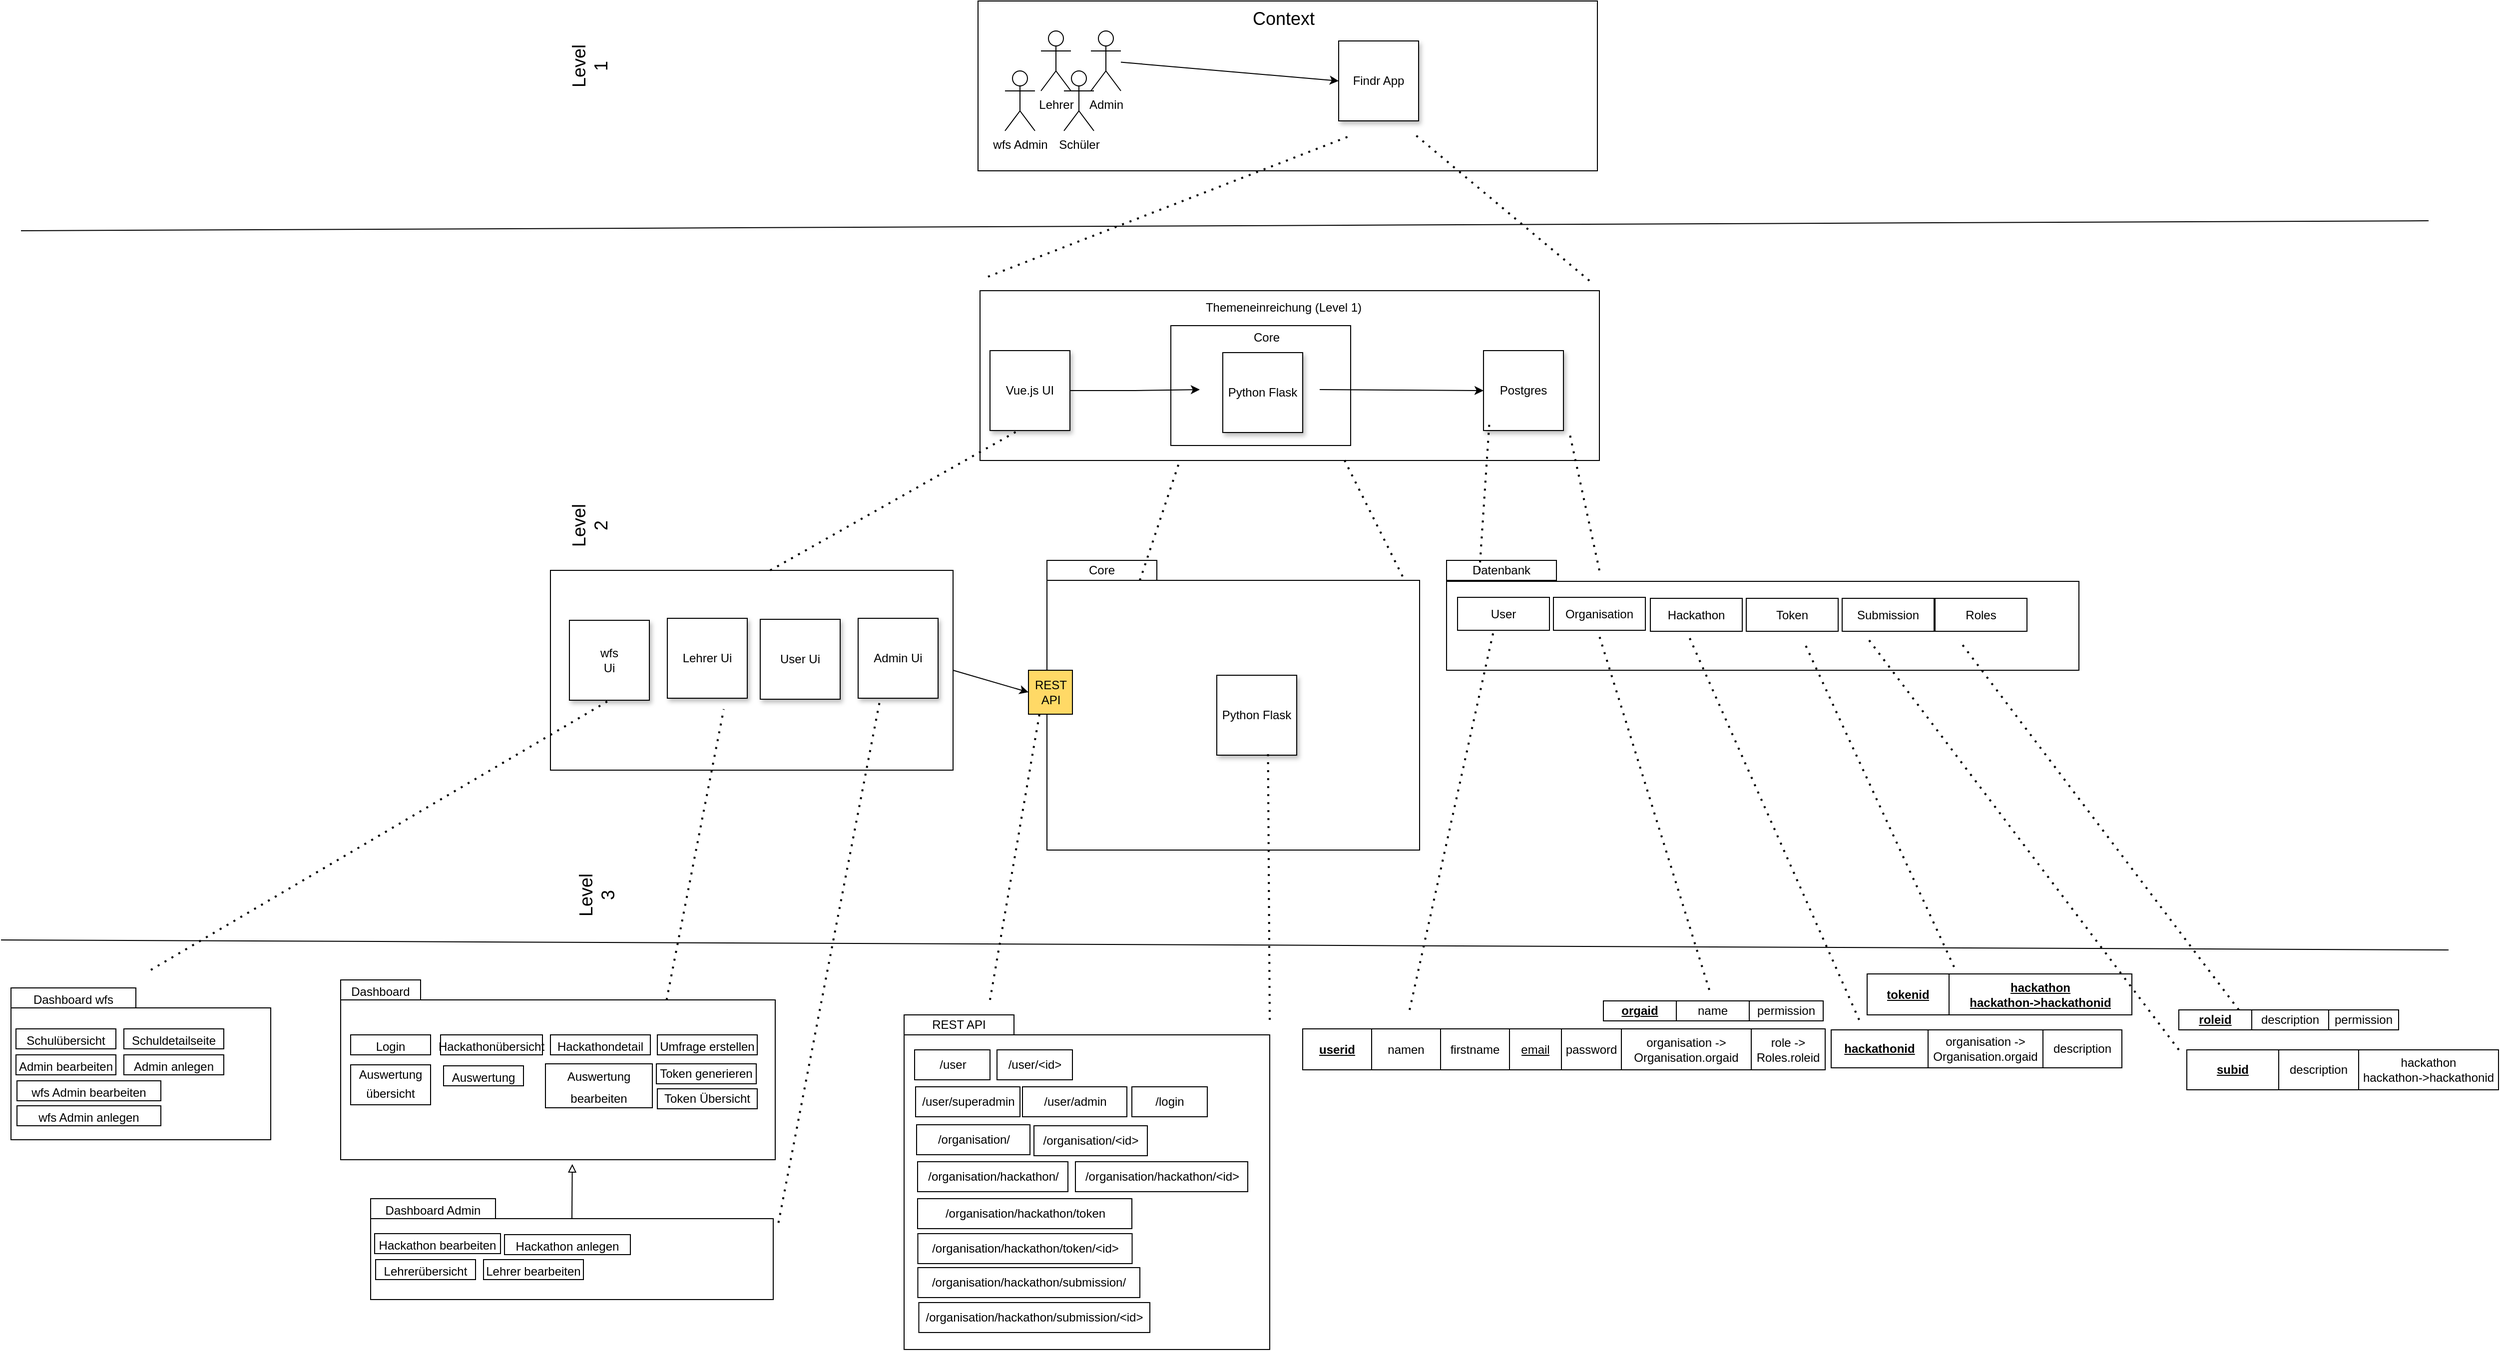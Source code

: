 <mxfile version="17.5.0" type="device"><diagram id="C5RBs43oDa-KdzZeNtuy" name="Page-1"><mxGraphModel dx="3008" dy="1848" grid="1" gridSize="10" guides="1" tooltips="1" connect="1" arrows="1" fold="1" page="1" pageScale="1" pageWidth="827" pageHeight="1169" math="0" shadow="0"><root><mxCell id="WIyWlLk6GJQsqaUBKTNV-0"/><mxCell id="WIyWlLk6GJQsqaUBKTNV-1" parent="WIyWlLk6GJQsqaUBKTNV-0"/><mxCell id="7q5hJ_Jzs9YY0VoMI3r5-40" value="" style="rounded=0;whiteSpace=wrap;html=1;fillColor=none;" parent="WIyWlLk6GJQsqaUBKTNV-1" vertex="1"><mxGeometry x="128" y="-190" width="620" height="170" as="geometry"/></mxCell><mxCell id="7q5hJ_Jzs9YY0VoMI3r5-67" value="" style="rounded=0;whiteSpace=wrap;html=1;shadow=0;glass=0;fillColor=none;" parent="WIyWlLk6GJQsqaUBKTNV-1" vertex="1"><mxGeometry x="-510" y="810" width="435" height="160" as="geometry"/></mxCell><mxCell id="7q5hJ_Jzs9YY0VoMI3r5-21" value="" style="rounded=0;whiteSpace=wrap;html=1;shadow=0;glass=0;fillColor=none;" parent="WIyWlLk6GJQsqaUBKTNV-1" vertex="1"><mxGeometry x="321" y="135" width="180" height="120" as="geometry"/></mxCell><mxCell id="7q5hJ_Jzs9YY0VoMI3r5-12" value="" style="rounded=0;whiteSpace=wrap;html=1;fillColor=none;" parent="WIyWlLk6GJQsqaUBKTNV-1" vertex="1"><mxGeometry x="130" y="100" width="620" height="170" as="geometry"/></mxCell><mxCell id="7q5hJ_Jzs9YY0VoMI3r5-8" style="edgeStyle=orthogonalEdgeStyle;rounded=0;orthogonalLoop=1;jettySize=auto;html=1;exitX=1;exitY=0.5;exitDx=0;exitDy=0;" parent="WIyWlLk6GJQsqaUBKTNV-1" source="7q5hJ_Jzs9YY0VoMI3r5-0" edge="1"><mxGeometry relative="1" as="geometry"><mxPoint x="350" y="199" as="targetPoint"/></mxGeometry></mxCell><mxCell id="7q5hJ_Jzs9YY0VoMI3r5-0" value="Vue.js UI" style="whiteSpace=wrap;html=1;aspect=fixed;shadow=1;" parent="WIyWlLk6GJQsqaUBKTNV-1" vertex="1"><mxGeometry x="140" y="160" width="80" height="80" as="geometry"/></mxCell><mxCell id="7q5hJ_Jzs9YY0VoMI3r5-10" style="edgeStyle=orthogonalEdgeStyle;rounded=0;orthogonalLoop=1;jettySize=auto;html=1;exitX=1;exitY=0.5;exitDx=0;exitDy=0;entryX=0;entryY=0.5;entryDx=0;entryDy=0;" parent="WIyWlLk6GJQsqaUBKTNV-1" target="7q5hJ_Jzs9YY0VoMI3r5-7" edge="1"><mxGeometry relative="1" as="geometry"><mxPoint x="470" y="199" as="sourcePoint"/></mxGeometry></mxCell><mxCell id="7q5hJ_Jzs9YY0VoMI3r5-3" value="" style="rounded=0;orthogonalLoop=1;jettySize=auto;html=1;entryX=0;entryY=0.5;entryDx=0;entryDy=0;" parent="WIyWlLk6GJQsqaUBKTNV-1" source="7q5hJ_Jzs9YY0VoMI3r5-2" target="7q5hJ_Jzs9YY0VoMI3r5-37" edge="1"><mxGeometry relative="1" as="geometry"><mxPoint x="388" y="10" as="targetPoint"/></mxGeometry></mxCell><mxCell id="7q5hJ_Jzs9YY0VoMI3r5-2" value="Admin" style="shape=umlActor;verticalLabelPosition=bottom;verticalAlign=top;html=1;outlineConnect=0;" parent="WIyWlLk6GJQsqaUBKTNV-1" vertex="1"><mxGeometry x="241" y="-160" width="30" height="60" as="geometry"/></mxCell><mxCell id="7q5hJ_Jzs9YY0VoMI3r5-5" value="Lehrer" style="shape=umlActor;verticalLabelPosition=bottom;verticalAlign=top;html=1;outlineConnect=0;" parent="WIyWlLk6GJQsqaUBKTNV-1" vertex="1"><mxGeometry x="191" y="-160" width="30" height="60" as="geometry"/></mxCell><mxCell id="7q5hJ_Jzs9YY0VoMI3r5-6" value="Schüler" style="shape=umlActor;verticalLabelPosition=bottom;verticalAlign=top;html=1;outlineConnect=0;" parent="WIyWlLk6GJQsqaUBKTNV-1" vertex="1"><mxGeometry x="214" y="-120" width="30" height="60" as="geometry"/></mxCell><mxCell id="7q5hJ_Jzs9YY0VoMI3r5-7" value="Postgres" style="whiteSpace=wrap;html=1;aspect=fixed;glass=0;shadow=1;" parent="WIyWlLk6GJQsqaUBKTNV-1" vertex="1"><mxGeometry x="634" y="160" width="80" height="80" as="geometry"/></mxCell><mxCell id="7q5hJ_Jzs9YY0VoMI3r5-13" value="Themeneinreichung (Level 1)" style="text;html=1;strokeColor=none;fillColor=none;align=center;verticalAlign=middle;whiteSpace=wrap;rounded=0;" parent="WIyWlLk6GJQsqaUBKTNV-1" vertex="1"><mxGeometry x="338" y="102" width="192" height="30" as="geometry"/></mxCell><mxCell id="7q5hJ_Jzs9YY0VoMI3r5-15" value="" style="endArrow=none;dashed=1;html=1;dashPattern=1 3;strokeWidth=2;rounded=0;" parent="WIyWlLk6GJQsqaUBKTNV-1" edge="1"><mxGeometry width="50" height="50" relative="1" as="geometry"><mxPoint x="290" y="390" as="sourcePoint"/><mxPoint x="330" y="270" as="targetPoint"/></mxGeometry></mxCell><mxCell id="7q5hJ_Jzs9YY0VoMI3r5-17" value="" style="rounded=0;whiteSpace=wrap;html=1;shadow=0;glass=0;fillColor=none;" parent="WIyWlLk6GJQsqaUBKTNV-1" vertex="1"><mxGeometry x="197" y="390" width="373" height="270" as="geometry"/></mxCell><mxCell id="7q5hJ_Jzs9YY0VoMI3r5-18" value="Core" style="rounded=0;whiteSpace=wrap;html=1;shadow=0;glass=0;fillColor=none;" parent="WIyWlLk6GJQsqaUBKTNV-1" vertex="1"><mxGeometry x="197" y="370" width="110" height="20" as="geometry"/></mxCell><mxCell id="7q5hJ_Jzs9YY0VoMI3r5-36" value="" style="edgeStyle=none;rounded=0;orthogonalLoop=1;jettySize=auto;html=1;" parent="WIyWlLk6GJQsqaUBKTNV-1" source="7q5hJ_Jzs9YY0VoMI3r5-22" target="7q5hJ_Jzs9YY0VoMI3r5-13" edge="1"><mxGeometry relative="1" as="geometry"/></mxCell><mxCell id="7q5hJ_Jzs9YY0VoMI3r5-22" value="Core" style="text;html=1;strokeColor=none;fillColor=none;align=center;verticalAlign=middle;whiteSpace=wrap;rounded=0;shadow=0;glass=0;" parent="WIyWlLk6GJQsqaUBKTNV-1" vertex="1"><mxGeometry x="387" y="132" width="60" height="30" as="geometry"/></mxCell><mxCell id="7q5hJ_Jzs9YY0VoMI3r5-27" value="" style="endArrow=none;dashed=1;html=1;dashPattern=1 3;strokeWidth=2;rounded=0;entryX=0.25;entryY=1;entryDx=0;entryDy=0;" parent="WIyWlLk6GJQsqaUBKTNV-1" target="7q5hJ_Jzs9YY0VoMI3r5-95" edge="1"><mxGeometry width="50" height="50" relative="1" as="geometry"><mxPoint x="140" y="810" as="sourcePoint"/><mxPoint x="170" y="530" as="targetPoint"/></mxGeometry></mxCell><mxCell id="7q5hJ_Jzs9YY0VoMI3r5-28" value="" style="rounded=0;whiteSpace=wrap;html=1;shadow=0;glass=0;fillColor=none;" parent="WIyWlLk6GJQsqaUBKTNV-1" vertex="1"><mxGeometry x="54" y="845" width="366" height="315" as="geometry"/></mxCell><mxCell id="7q5hJ_Jzs9YY0VoMI3r5-29" value="REST API" style="rounded=0;whiteSpace=wrap;html=1;shadow=0;glass=0;fillColor=none;" parent="WIyWlLk6GJQsqaUBKTNV-1" vertex="1"><mxGeometry x="54" y="825" width="110" height="20" as="geometry"/></mxCell><mxCell id="7q5hJ_Jzs9YY0VoMI3r5-30" value="/user" style="rounded=0;whiteSpace=wrap;html=1;shadow=0;glass=0;fillColor=none;" parent="WIyWlLk6GJQsqaUBKTNV-1" vertex="1"><mxGeometry x="64.5" y="860" width="75.5" height="30" as="geometry"/></mxCell><mxCell id="7q5hJ_Jzs9YY0VoMI3r5-33" value="" style="endArrow=none;dashed=1;html=1;dashPattern=1 3;strokeWidth=2;rounded=0;" parent="WIyWlLk6GJQsqaUBKTNV-1" edge="1"><mxGeometry width="50" height="50" relative="1" as="geometry"><mxPoint x="-80" y="380" as="sourcePoint"/><mxPoint x="170" y="239" as="targetPoint"/></mxGeometry></mxCell><mxCell id="7q5hJ_Jzs9YY0VoMI3r5-97" style="edgeStyle=none;rounded=0;orthogonalLoop=1;jettySize=auto;html=1;exitX=1;exitY=0.5;exitDx=0;exitDy=0;entryX=0;entryY=0.5;entryDx=0;entryDy=0;fontSize=12;" parent="WIyWlLk6GJQsqaUBKTNV-1" source="7q5hJ_Jzs9YY0VoMI3r5-34" target="7q5hJ_Jzs9YY0VoMI3r5-95" edge="1"><mxGeometry relative="1" as="geometry"/></mxCell><mxCell id="7q5hJ_Jzs9YY0VoMI3r5-34" value="" style="rounded=0;whiteSpace=wrap;html=1;shadow=0;glass=0;fillColor=none;" parent="WIyWlLk6GJQsqaUBKTNV-1" vertex="1"><mxGeometry x="-300" y="380" width="403" height="200" as="geometry"/></mxCell><mxCell id="7q5hJ_Jzs9YY0VoMI3r5-37" value="Findr App" style="whiteSpace=wrap;html=1;aspect=fixed;shadow=1;" parent="WIyWlLk6GJQsqaUBKTNV-1" vertex="1"><mxGeometry x="489" y="-150" width="80" height="80" as="geometry"/></mxCell><mxCell id="7q5hJ_Jzs9YY0VoMI3r5-38" value="" style="endArrow=none;html=1;rounded=0;" parent="WIyWlLk6GJQsqaUBKTNV-1" edge="1"><mxGeometry width="50" height="50" relative="1" as="geometry"><mxPoint x="-830" y="40" as="sourcePoint"/><mxPoint x="1580" y="30" as="targetPoint"/></mxGeometry></mxCell><mxCell id="7q5hJ_Jzs9YY0VoMI3r5-39" value="&lt;font style=&quot;font-size: 18px&quot;&gt;Level 1&lt;/font&gt;" style="text;html=1;strokeColor=none;fillColor=none;align=center;verticalAlign=middle;whiteSpace=wrap;rounded=0;shadow=0;glass=0;rotation=-90;" parent="WIyWlLk6GJQsqaUBKTNV-1" vertex="1"><mxGeometry x="-290" y="-140" width="60" height="30" as="geometry"/></mxCell><mxCell id="7q5hJ_Jzs9YY0VoMI3r5-41" value="Context" style="text;html=1;strokeColor=none;fillColor=none;align=center;verticalAlign=middle;whiteSpace=wrap;rounded=0;shadow=0;glass=0;fontSize=18;" parent="WIyWlLk6GJQsqaUBKTNV-1" vertex="1"><mxGeometry x="404" y="-187" width="60" height="30" as="geometry"/></mxCell><mxCell id="7q5hJ_Jzs9YY0VoMI3r5-42" value="" style="endArrow=none;dashed=1;html=1;dashPattern=1 3;strokeWidth=2;rounded=0;fontSize=18;" parent="WIyWlLk6GJQsqaUBKTNV-1" edge="1"><mxGeometry width="50" height="50" relative="1" as="geometry"><mxPoint x="138" y="86" as="sourcePoint"/><mxPoint x="498" y="-54" as="targetPoint"/></mxGeometry></mxCell><mxCell id="7q5hJ_Jzs9YY0VoMI3r5-43" value="" style="endArrow=none;dashed=1;html=1;dashPattern=1 3;strokeWidth=2;rounded=0;fontSize=18;" parent="WIyWlLk6GJQsqaUBKTNV-1" edge="1"><mxGeometry width="50" height="50" relative="1" as="geometry"><mxPoint x="740" y="90" as="sourcePoint"/><mxPoint x="565.757" y="-56" as="targetPoint"/></mxGeometry></mxCell><mxCell id="7q5hJ_Jzs9YY0VoMI3r5-44" value="" style="endArrow=none;dashed=1;html=1;dashPattern=1 3;strokeWidth=2;rounded=0;" parent="WIyWlLk6GJQsqaUBKTNV-1" edge="1"><mxGeometry width="50" height="50" relative="1" as="geometry"><mxPoint x="553" y="386" as="sourcePoint"/><mxPoint x="493" y="266" as="targetPoint"/></mxGeometry></mxCell><mxCell id="7q5hJ_Jzs9YY0VoMI3r5-45" value="" style="endArrow=none;html=1;rounded=0;" parent="WIyWlLk6GJQsqaUBKTNV-1" edge="1"><mxGeometry width="50" height="50" relative="1" as="geometry"><mxPoint x="-850" y="750" as="sourcePoint"/><mxPoint x="1600" y="760" as="targetPoint"/></mxGeometry></mxCell><mxCell id="7q5hJ_Jzs9YY0VoMI3r5-46" value="&lt;font style=&quot;font-size: 18px&quot;&gt;Level 2&lt;br&gt;&lt;/font&gt;" style="text;html=1;strokeColor=none;fillColor=none;align=center;verticalAlign=middle;whiteSpace=wrap;rounded=0;shadow=0;glass=0;rotation=-90;" parent="WIyWlLk6GJQsqaUBKTNV-1" vertex="1"><mxGeometry x="-290" y="320" width="60" height="30" as="geometry"/></mxCell><mxCell id="7q5hJ_Jzs9YY0VoMI3r5-57" value="Admin Ui" style="whiteSpace=wrap;html=1;aspect=fixed;shadow=1;" parent="WIyWlLk6GJQsqaUBKTNV-1" vertex="1"><mxGeometry x="8" y="428" width="80" height="80" as="geometry"/></mxCell><mxCell id="7q5hJ_Jzs9YY0VoMI3r5-58" value="User Ui" style="whiteSpace=wrap;html=1;aspect=fixed;shadow=1;" parent="WIyWlLk6GJQsqaUBKTNV-1" vertex="1"><mxGeometry x="-90" y="429" width="80" height="80" as="geometry"/></mxCell><mxCell id="7q5hJ_Jzs9YY0VoMI3r5-59" value="&lt;font style=&quot;font-size: 12px&quot;&gt;Login&lt;/font&gt;" style="rounded=0;whiteSpace=wrap;html=1;shadow=0;glass=0;fontSize=18;fillColor=none;" parent="WIyWlLk6GJQsqaUBKTNV-1" vertex="1"><mxGeometry x="-500" y="845" width="80" height="20" as="geometry"/></mxCell><mxCell id="7q5hJ_Jzs9YY0VoMI3r5-60" value="&lt;font style=&quot;font-size: 12px&quot;&gt;Dashboard&lt;/font&gt;" style="rounded=0;whiteSpace=wrap;html=1;shadow=0;glass=0;fontSize=18;fillColor=none;" parent="WIyWlLk6GJQsqaUBKTNV-1" vertex="1"><mxGeometry x="-510" y="790" width="80" height="20" as="geometry"/></mxCell><mxCell id="7q5hJ_Jzs9YY0VoMI3r5-61" value="&lt;font style=&quot;font-size: 12px&quot;&gt;Hackathonübersicht&lt;/font&gt;" style="rounded=0;whiteSpace=wrap;html=1;shadow=0;glass=0;fontSize=18;fillColor=none;" parent="WIyWlLk6GJQsqaUBKTNV-1" vertex="1"><mxGeometry x="-410" y="845" width="102" height="20" as="geometry"/></mxCell><mxCell id="7q5hJ_Jzs9YY0VoMI3r5-63" value="&lt;div style=&quot;font-size: 12px&quot;&gt;&lt;font style=&quot;font-size: 12px&quot;&gt;Auswertung&lt;/font&gt;&lt;/div&gt;&lt;font style=&quot;font-size: 12px&quot;&gt;übersicht&lt;br&gt;&lt;/font&gt;" style="rounded=0;whiteSpace=wrap;html=1;shadow=0;glass=0;fontSize=18;fillColor=none;" parent="WIyWlLk6GJQsqaUBKTNV-1" vertex="1"><mxGeometry x="-500" y="875" width="80" height="40" as="geometry"/></mxCell><mxCell id="7q5hJ_Jzs9YY0VoMI3r5-64" value="&lt;font style=&quot;font-size: 12px&quot;&gt;Auswertung&lt;/font&gt;" style="rounded=0;whiteSpace=wrap;html=1;shadow=0;glass=0;fontSize=18;fillColor=none;" parent="WIyWlLk6GJQsqaUBKTNV-1" vertex="1"><mxGeometry x="-407" y="876" width="80" height="20" as="geometry"/></mxCell><mxCell id="7q5hJ_Jzs9YY0VoMI3r5-65" value="Lehrer Ui" style="whiteSpace=wrap;html=1;aspect=fixed;shadow=1;" parent="WIyWlLk6GJQsqaUBKTNV-1" vertex="1"><mxGeometry x="-183" y="428" width="80" height="80" as="geometry"/></mxCell><mxCell id="7q5hJ_Jzs9YY0VoMI3r5-66" value="&lt;div&gt;wfs&lt;/div&gt;&lt;div&gt;Ui&lt;/div&gt;" style="whiteSpace=wrap;html=1;aspect=fixed;shadow=1;" parent="WIyWlLk6GJQsqaUBKTNV-1" vertex="1"><mxGeometry x="-281" y="430" width="80" height="80" as="geometry"/></mxCell><mxCell id="7q5hJ_Jzs9YY0VoMI3r5-68" value="" style="endArrow=none;dashed=1;html=1;dashPattern=1 3;strokeWidth=2;rounded=0;exitX=1.013;exitY=0.051;exitDx=0;exitDy=0;exitPerimeter=0;" parent="WIyWlLk6GJQsqaUBKTNV-1" source="7q5hJ_Jzs9YY0VoMI3r5-72" edge="1"><mxGeometry width="50" height="50" relative="1" as="geometry"><mxPoint x="-290" y="780" as="sourcePoint"/><mxPoint x="30" y="509" as="targetPoint"/></mxGeometry></mxCell><mxCell id="7q5hJ_Jzs9YY0VoMI3r5-70" value="" style="endArrow=none;dashed=1;html=1;dashPattern=1 3;strokeWidth=2;rounded=0;exitX=0.75;exitY=0;exitDx=0;exitDy=0;" parent="WIyWlLk6GJQsqaUBKTNV-1" source="7q5hJ_Jzs9YY0VoMI3r5-67" edge="1"><mxGeometry width="50" height="50" relative="1" as="geometry"><mxPoint x="-270" y="780" as="sourcePoint"/><mxPoint x="-126.5" y="519" as="targetPoint"/></mxGeometry></mxCell><mxCell id="7q5hJ_Jzs9YY0VoMI3r5-73" style="edgeStyle=none;rounded=0;orthogonalLoop=1;jettySize=auto;html=1;exitX=0.5;exitY=0;exitDx=0;exitDy=0;entryX=0.533;entryY=1.027;entryDx=0;entryDy=0;fontSize=12;entryPerimeter=0;endArrow=block;endFill=0;" parent="WIyWlLk6GJQsqaUBKTNV-1" source="7q5hJ_Jzs9YY0VoMI3r5-72" target="7q5hJ_Jzs9YY0VoMI3r5-67" edge="1"><mxGeometry relative="1" as="geometry"/></mxCell><mxCell id="7q5hJ_Jzs9YY0VoMI3r5-72" value="" style="rounded=0;whiteSpace=wrap;html=1;shadow=0;glass=0;fillColor=none;" parent="WIyWlLk6GJQsqaUBKTNV-1" vertex="1"><mxGeometry x="-480" y="1029" width="403" height="81" as="geometry"/></mxCell><mxCell id="7q5hJ_Jzs9YY0VoMI3r5-75" value="&lt;font style=&quot;font-size: 12px&quot;&gt;Lehrerübersicht&lt;br&gt;&lt;/font&gt;" style="rounded=0;whiteSpace=wrap;html=1;shadow=0;glass=0;fontSize=18;fillColor=none;" parent="WIyWlLk6GJQsqaUBKTNV-1" vertex="1"><mxGeometry x="-475" y="1070" width="100" height="20" as="geometry"/></mxCell><mxCell id="7q5hJ_Jzs9YY0VoMI3r5-77" value="&lt;div&gt;&lt;font style=&quot;font-size: 12px&quot;&gt;Lehrer bearbeiten&lt;/font&gt;&lt;/div&gt;" style="rounded=0;whiteSpace=wrap;html=1;shadow=0;glass=0;fontSize=18;fillColor=none;" parent="WIyWlLk6GJQsqaUBKTNV-1" vertex="1"><mxGeometry x="-367" y="1070" width="100" height="20" as="geometry"/></mxCell><mxCell id="7q5hJ_Jzs9YY0VoMI3r5-79" value="&lt;div&gt;&lt;font style=&quot;font-size: 12px&quot;&gt;Auswertung&lt;/font&gt;&lt;/div&gt;&lt;div&gt;&lt;font style=&quot;font-size: 12px&quot;&gt;bearbeiten&lt;br&gt;&lt;/font&gt;&lt;/div&gt;" style="rounded=0;whiteSpace=wrap;html=1;shadow=0;glass=0;fontSize=18;fillColor=none;" parent="WIyWlLk6GJQsqaUBKTNV-1" vertex="1"><mxGeometry x="-305" y="874" width="107" height="44" as="geometry"/></mxCell><mxCell id="7q5hJ_Jzs9YY0VoMI3r5-80" value="&lt;font style=&quot;font-size: 12px&quot;&gt;Hackathondetail&lt;/font&gt;" style="rounded=0;whiteSpace=wrap;html=1;shadow=0;glass=0;fontSize=18;fillColor=none;" parent="WIyWlLk6GJQsqaUBKTNV-1" vertex="1"><mxGeometry x="-300" y="845" width="100" height="20" as="geometry"/></mxCell><mxCell id="7q5hJ_Jzs9YY0VoMI3r5-81" value="&lt;div&gt;&lt;font style=&quot;font-size: 12px&quot;&gt;Umfrage erstellen&lt;br&gt;&lt;/font&gt;&lt;/div&gt;" style="rounded=0;whiteSpace=wrap;html=1;shadow=0;glass=0;fontSize=18;fillColor=none;" parent="WIyWlLk6GJQsqaUBKTNV-1" vertex="1"><mxGeometry x="-193" y="845" width="100" height="20" as="geometry"/></mxCell><mxCell id="7q5hJ_Jzs9YY0VoMI3r5-82" value="&lt;font style=&quot;font-size: 12px&quot;&gt;Token generieren&lt;br style=&quot;font-size: 12px;&quot;&gt;&lt;/font&gt;" style="rounded=0;whiteSpace=wrap;html=1;shadow=0;glass=0;fontSize=12;fillColor=none;" parent="WIyWlLk6GJQsqaUBKTNV-1" vertex="1"><mxGeometry x="-194" y="874" width="100" height="20" as="geometry"/></mxCell><mxCell id="7q5hJ_Jzs9YY0VoMI3r5-83" value="&lt;font style=&quot;font-size: 12px&quot;&gt;Token Übersicht&lt;br style=&quot;font-size: 12px&quot;&gt;&lt;/font&gt;" style="rounded=0;whiteSpace=wrap;html=1;shadow=0;glass=0;fontSize=12;fillColor=none;" parent="WIyWlLk6GJQsqaUBKTNV-1" vertex="1"><mxGeometry x="-193" y="899" width="100" height="20" as="geometry"/></mxCell><mxCell id="7q5hJ_Jzs9YY0VoMI3r5-84" value="&lt;font style=&quot;font-size: 12px&quot;&gt;Dashboard Admin&lt;/font&gt;" style="rounded=0;whiteSpace=wrap;html=1;shadow=0;glass=0;fontSize=18;fillColor=none;" parent="WIyWlLk6GJQsqaUBKTNV-1" vertex="1"><mxGeometry x="-480" y="1009" width="125" height="20" as="geometry"/></mxCell><mxCell id="7q5hJ_Jzs9YY0VoMI3r5-85" value="" style="endArrow=none;dashed=1;html=1;dashPattern=1 3;strokeWidth=2;rounded=0;entryX=0.5;entryY=1;entryDx=0;entryDy=0;" parent="WIyWlLk6GJQsqaUBKTNV-1" target="7q5hJ_Jzs9YY0VoMI3r5-66" edge="1"><mxGeometry width="50" height="50" relative="1" as="geometry"><mxPoint x="-700" y="780" as="sourcePoint"/><mxPoint x="-250.75" y="529" as="targetPoint"/></mxGeometry></mxCell><mxCell id="7q5hJ_Jzs9YY0VoMI3r5-86" value="" style="rounded=0;whiteSpace=wrap;html=1;shadow=0;glass=0;fillColor=none;" parent="WIyWlLk6GJQsqaUBKTNV-1" vertex="1"><mxGeometry x="-840" y="818" width="260" height="132" as="geometry"/></mxCell><mxCell id="7q5hJ_Jzs9YY0VoMI3r5-87" value="&lt;font style=&quot;font-size: 12px&quot;&gt;Schulübersicht&lt;/font&gt;" style="rounded=0;whiteSpace=wrap;html=1;shadow=0;glass=0;fontSize=18;fillColor=none;" parent="WIyWlLk6GJQsqaUBKTNV-1" vertex="1"><mxGeometry x="-835" y="839" width="100" height="20" as="geometry"/></mxCell><mxCell id="7q5hJ_Jzs9YY0VoMI3r5-88" value="&lt;font style=&quot;font-size: 12px&quot;&gt;Schuldetailseite&lt;/font&gt;" style="rounded=0;whiteSpace=wrap;html=1;shadow=0;glass=0;fontSize=18;fillColor=none;" parent="WIyWlLk6GJQsqaUBKTNV-1" vertex="1"><mxGeometry x="-727" y="839" width="100" height="20" as="geometry"/></mxCell><mxCell id="7q5hJ_Jzs9YY0VoMI3r5-89" value="&lt;font style=&quot;font-size: 12px&quot;&gt;Dashboard wfs&lt;/font&gt;" style="rounded=0;whiteSpace=wrap;html=1;shadow=0;glass=0;fontSize=18;fillColor=none;" parent="WIyWlLk6GJQsqaUBKTNV-1" vertex="1"><mxGeometry x="-840" y="798" width="125" height="20" as="geometry"/></mxCell><mxCell id="7q5hJ_Jzs9YY0VoMI3r5-90" value="&lt;font style=&quot;font-size: 12px&quot;&gt;Admin anlegen&lt;br&gt;&lt;/font&gt;" style="rounded=0;whiteSpace=wrap;html=1;shadow=0;glass=0;fontSize=18;fillColor=none;" parent="WIyWlLk6GJQsqaUBKTNV-1" vertex="1"><mxGeometry x="-727" y="865" width="100" height="20" as="geometry"/></mxCell><mxCell id="7q5hJ_Jzs9YY0VoMI3r5-91" value="&lt;font style=&quot;font-size: 12px&quot;&gt;Admin bearbeiten&lt;br&gt;&lt;/font&gt;" style="rounded=0;whiteSpace=wrap;html=1;shadow=0;glass=0;fontSize=18;fillColor=none;" parent="WIyWlLk6GJQsqaUBKTNV-1" vertex="1"><mxGeometry x="-835" y="865" width="100" height="20" as="geometry"/></mxCell><mxCell id="7q5hJ_Jzs9YY0VoMI3r5-92" value="&lt;font style=&quot;font-size: 12px&quot;&gt;wfs &lt;font style=&quot;font-size: 12px&quot;&gt;Admin bearbeiten&lt;br&gt;&lt;/font&gt;&lt;/font&gt;" style="rounded=0;whiteSpace=wrap;html=1;shadow=0;glass=0;fontSize=18;fillColor=none;" parent="WIyWlLk6GJQsqaUBKTNV-1" vertex="1"><mxGeometry x="-834" y="891" width="144" height="20" as="geometry"/></mxCell><mxCell id="7q5hJ_Jzs9YY0VoMI3r5-93" value="&lt;font style=&quot;font-size: 12px&quot;&gt;wfs &lt;font style=&quot;font-size: 12px&quot;&gt;Admin anlegen&lt;br&gt;&lt;/font&gt;&lt;/font&gt;" style="rounded=0;whiteSpace=wrap;html=1;shadow=0;glass=0;fontSize=18;fillColor=none;" parent="WIyWlLk6GJQsqaUBKTNV-1" vertex="1"><mxGeometry x="-834" y="916" width="144" height="20" as="geometry"/></mxCell><mxCell id="7q5hJ_Jzs9YY0VoMI3r5-94" value="Python Flask" style="whiteSpace=wrap;html=1;aspect=fixed;shadow=1;" parent="WIyWlLk6GJQsqaUBKTNV-1" vertex="1"><mxGeometry x="367" y="485" width="80" height="80" as="geometry"/></mxCell><mxCell id="7q5hJ_Jzs9YY0VoMI3r5-95" value="REST API" style="whiteSpace=wrap;html=1;aspect=fixed;fillColor=#FFD966;" parent="WIyWlLk6GJQsqaUBKTNV-1" vertex="1"><mxGeometry x="178.5" y="480" width="44" height="44" as="geometry"/></mxCell><mxCell id="7q5hJ_Jzs9YY0VoMI3r5-96" value="Python Flask" style="whiteSpace=wrap;html=1;aspect=fixed;shadow=1;" parent="WIyWlLk6GJQsqaUBKTNV-1" vertex="1"><mxGeometry x="373" y="162" width="80" height="80" as="geometry"/></mxCell><mxCell id="7q5hJ_Jzs9YY0VoMI3r5-98" value="" style="endArrow=none;dashed=1;html=1;dashPattern=1 3;strokeWidth=2;rounded=0;entryX=0.25;entryY=1;entryDx=0;entryDy=0;" parent="WIyWlLk6GJQsqaUBKTNV-1" edge="1"><mxGeometry width="50" height="50" relative="1" as="geometry"><mxPoint x="420" y="830" as="sourcePoint"/><mxPoint x="418.25" y="559" as="targetPoint"/></mxGeometry></mxCell><mxCell id="zg8234WkVC1WCYeEh8O5-0" value="/user/&amp;lt;id&amp;gt;" style="rounded=0;whiteSpace=wrap;html=1;shadow=0;glass=0;fillColor=none;" vertex="1" parent="WIyWlLk6GJQsqaUBKTNV-1"><mxGeometry x="147" y="860" width="75.5" height="30" as="geometry"/></mxCell><mxCell id="zg8234WkVC1WCYeEh8O5-3" value="/user/superadmin" style="rounded=0;whiteSpace=wrap;html=1;shadow=0;glass=0;fillColor=none;" vertex="1" parent="WIyWlLk6GJQsqaUBKTNV-1"><mxGeometry x="65.5" y="897" width="104.5" height="30" as="geometry"/></mxCell><mxCell id="zg8234WkVC1WCYeEh8O5-5" value="/login" style="rounded=0;whiteSpace=wrap;html=1;shadow=0;glass=0;fillColor=none;" vertex="1" parent="WIyWlLk6GJQsqaUBKTNV-1"><mxGeometry x="282" y="897" width="75.5" height="30" as="geometry"/></mxCell><mxCell id="zg8234WkVC1WCYeEh8O5-6" value="/user/admin" style="rounded=0;whiteSpace=wrap;html=1;shadow=0;glass=0;fillColor=none;" vertex="1" parent="WIyWlLk6GJQsqaUBKTNV-1"><mxGeometry x="172.5" y="897" width="104.5" height="30" as="geometry"/></mxCell><mxCell id="zg8234WkVC1WCYeEh8O5-7" value="/organisation/" style="rounded=0;whiteSpace=wrap;html=1;shadow=0;glass=0;fillColor=none;" vertex="1" parent="WIyWlLk6GJQsqaUBKTNV-1"><mxGeometry x="66.5" y="935" width="113.5" height="30" as="geometry"/></mxCell><mxCell id="zg8234WkVC1WCYeEh8O5-8" value="" style="endArrow=none;dashed=1;html=1;dashPattern=1 3;strokeWidth=2;rounded=0;" edge="1" parent="WIyWlLk6GJQsqaUBKTNV-1"><mxGeometry width="50" height="50" relative="1" as="geometry"><mxPoint x="630" y="380" as="sourcePoint"/><mxPoint x="640" y="230" as="targetPoint"/></mxGeometry></mxCell><mxCell id="zg8234WkVC1WCYeEh8O5-9" value="" style="endArrow=none;dashed=1;html=1;dashPattern=1 3;strokeWidth=2;rounded=0;" edge="1" parent="WIyWlLk6GJQsqaUBKTNV-1"><mxGeometry width="50" height="50" relative="1" as="geometry"><mxPoint x="750" y="380" as="sourcePoint"/><mxPoint x="720" y="242" as="targetPoint"/></mxGeometry></mxCell><mxCell id="zg8234WkVC1WCYeEh8O5-10" value="" style="rounded=0;whiteSpace=wrap;html=1;shadow=0;glass=0;fillColor=none;" vertex="1" parent="WIyWlLk6GJQsqaUBKTNV-1"><mxGeometry x="597" y="391" width="633" height="89" as="geometry"/></mxCell><mxCell id="zg8234WkVC1WCYeEh8O5-11" value="User" style="rounded=0;whiteSpace=wrap;html=1;" vertex="1" parent="WIyWlLk6GJQsqaUBKTNV-1"><mxGeometry x="608" y="407" width="92" height="33" as="geometry"/></mxCell><mxCell id="zg8234WkVC1WCYeEh8O5-12" value="Organisation" style="rounded=0;whiteSpace=wrap;html=1;" vertex="1" parent="WIyWlLk6GJQsqaUBKTNV-1"><mxGeometry x="704" y="407" width="92" height="33" as="geometry"/></mxCell><mxCell id="zg8234WkVC1WCYeEh8O5-13" value="Hackathon" style="rounded=0;whiteSpace=wrap;html=1;" vertex="1" parent="WIyWlLk6GJQsqaUBKTNV-1"><mxGeometry x="801" y="408" width="92" height="33" as="geometry"/></mxCell><mxCell id="zg8234WkVC1WCYeEh8O5-14" value="Token" style="rounded=0;whiteSpace=wrap;html=1;" vertex="1" parent="WIyWlLk6GJQsqaUBKTNV-1"><mxGeometry x="897" y="408" width="92" height="33" as="geometry"/></mxCell><mxCell id="zg8234WkVC1WCYeEh8O5-15" value="" style="endArrow=none;dashed=1;html=1;dashPattern=1 3;strokeWidth=2;rounded=0;" edge="1" parent="WIyWlLk6GJQsqaUBKTNV-1"><mxGeometry width="50" height="50" relative="1" as="geometry"><mxPoint x="560" y="820" as="sourcePoint"/><mxPoint x="644" y="441" as="targetPoint"/></mxGeometry></mxCell><mxCell id="zg8234WkVC1WCYeEh8O5-16" value="" style="shape=table;startSize=0;container=1;collapsible=0;childLayout=tableLayout;" vertex="1" parent="WIyWlLk6GJQsqaUBKTNV-1"><mxGeometry x="453" y="839" width="523.0" height="41" as="geometry"/></mxCell><mxCell id="zg8234WkVC1WCYeEh8O5-17" value="" style="shape=tableRow;horizontal=0;startSize=0;swimlaneHead=0;swimlaneBody=0;top=0;left=0;bottom=0;right=0;collapsible=0;dropTarget=0;fillColor=none;points=[[0,0.5],[1,0.5]];portConstraint=eastwest;" vertex="1" parent="zg8234WkVC1WCYeEh8O5-16"><mxGeometry width="523.0" height="41" as="geometry"/></mxCell><mxCell id="zg8234WkVC1WCYeEh8O5-18" value="&lt;div align=&quot;center&quot;&gt;&lt;u&gt;&lt;b&gt;userid&lt;/b&gt;&lt;/u&gt;&lt;/div&gt;" style="shape=partialRectangle;html=1;whiteSpace=wrap;connectable=0;overflow=hidden;fillColor=none;top=0;left=0;bottom=0;right=0;pointerEvents=1;align=center;" vertex="1" parent="zg8234WkVC1WCYeEh8O5-17"><mxGeometry width="69" height="41" as="geometry"><mxRectangle width="69" height="41" as="alternateBounds"/></mxGeometry></mxCell><mxCell id="zg8234WkVC1WCYeEh8O5-19" value="namen" style="shape=partialRectangle;html=1;whiteSpace=wrap;connectable=0;overflow=hidden;fillColor=none;top=0;left=0;bottom=0;right=0;pointerEvents=1;" vertex="1" parent="zg8234WkVC1WCYeEh8O5-17"><mxGeometry x="69" width="69" height="41" as="geometry"><mxRectangle width="69" height="41" as="alternateBounds"/></mxGeometry></mxCell><mxCell id="zg8234WkVC1WCYeEh8O5-20" value="firstname" style="shape=partialRectangle;html=1;whiteSpace=wrap;connectable=0;overflow=hidden;fillColor=none;top=0;left=0;bottom=0;right=0;pointerEvents=1;" vertex="1" parent="zg8234WkVC1WCYeEh8O5-17"><mxGeometry x="138" width="69" height="41" as="geometry"><mxRectangle width="69" height="41" as="alternateBounds"/></mxGeometry></mxCell><mxCell id="zg8234WkVC1WCYeEh8O5-21" value="&lt;u&gt;email&lt;/u&gt;" style="shape=partialRectangle;html=1;whiteSpace=wrap;connectable=0;overflow=hidden;fillColor=none;top=0;left=0;bottom=0;right=0;pointerEvents=1;" vertex="1" parent="zg8234WkVC1WCYeEh8O5-17"><mxGeometry x="207" width="52" height="41" as="geometry"><mxRectangle width="52" height="41" as="alternateBounds"/></mxGeometry></mxCell><mxCell id="zg8234WkVC1WCYeEh8O5-22" value="password" style="shape=partialRectangle;html=1;whiteSpace=wrap;connectable=0;overflow=hidden;fillColor=none;top=0;left=0;bottom=0;right=0;pointerEvents=1;" vertex="1" parent="zg8234WkVC1WCYeEh8O5-17"><mxGeometry x="259" width="60" height="41" as="geometry"><mxRectangle width="60" height="41" as="alternateBounds"/></mxGeometry></mxCell><mxCell id="zg8234WkVC1WCYeEh8O5-23" value="&lt;div&gt;organisation -&amp;gt;&lt;/div&gt;&lt;div&gt;Organisation.orgaid&lt;br&gt;&lt;/div&gt;" style="shape=partialRectangle;html=1;whiteSpace=wrap;connectable=0;overflow=hidden;fillColor=none;top=0;left=0;bottom=0;right=0;pointerEvents=1;" vertex="1" parent="zg8234WkVC1WCYeEh8O5-17"><mxGeometry x="319" width="130" height="41" as="geometry"><mxRectangle width="130" height="41" as="alternateBounds"/></mxGeometry></mxCell><mxCell id="zg8234WkVC1WCYeEh8O5-24" value="role -&amp;gt; Roles.roleid" style="shape=partialRectangle;html=1;whiteSpace=wrap;connectable=0;overflow=hidden;fillColor=none;top=0;left=0;bottom=0;right=0;pointerEvents=1;" vertex="1" parent="zg8234WkVC1WCYeEh8O5-17"><mxGeometry x="449" width="74" height="41" as="geometry"><mxRectangle width="74" height="41" as="alternateBounds"/></mxGeometry></mxCell><mxCell id="zg8234WkVC1WCYeEh8O5-25" value="Roles" style="rounded=0;whiteSpace=wrap;html=1;" vertex="1" parent="WIyWlLk6GJQsqaUBKTNV-1"><mxGeometry x="1086" y="408" width="92" height="33" as="geometry"/></mxCell><mxCell id="zg8234WkVC1WCYeEh8O5-26" value="" style="endArrow=none;dashed=1;html=1;dashPattern=1 3;strokeWidth=2;rounded=0;" edge="1" parent="WIyWlLk6GJQsqaUBKTNV-1"><mxGeometry width="50" height="50" relative="1" as="geometry"><mxPoint x="1390" y="820" as="sourcePoint"/><mxPoint x="1110" y="450" as="targetPoint"/></mxGeometry></mxCell><mxCell id="zg8234WkVC1WCYeEh8O5-27" value="" style="shape=table;startSize=0;container=1;collapsible=0;childLayout=tableLayout;" vertex="1" parent="WIyWlLk6GJQsqaUBKTNV-1"><mxGeometry x="1330" y="820" width="220" height="20" as="geometry"/></mxCell><mxCell id="zg8234WkVC1WCYeEh8O5-28" value="" style="shape=tableRow;horizontal=0;startSize=0;swimlaneHead=0;swimlaneBody=0;top=0;left=0;bottom=0;right=0;collapsible=0;dropTarget=0;fillColor=none;points=[[0,0.5],[1,0.5]];portConstraint=eastwest;" vertex="1" parent="zg8234WkVC1WCYeEh8O5-27"><mxGeometry width="220" height="20" as="geometry"/></mxCell><mxCell id="zg8234WkVC1WCYeEh8O5-29" value="&lt;div align=&quot;center&quot;&gt;&lt;u&gt;&lt;b&gt;roleid&lt;/b&gt;&lt;/u&gt;&lt;/div&gt;" style="shape=partialRectangle;html=1;whiteSpace=wrap;connectable=0;overflow=hidden;fillColor=none;top=0;left=0;bottom=0;right=0;pointerEvents=1;align=center;" vertex="1" parent="zg8234WkVC1WCYeEh8O5-28"><mxGeometry width="73" height="20" as="geometry"><mxRectangle width="73" height="20" as="alternateBounds"/></mxGeometry></mxCell><mxCell id="zg8234WkVC1WCYeEh8O5-30" value="description" style="shape=partialRectangle;html=1;whiteSpace=wrap;connectable=0;overflow=hidden;fillColor=none;top=0;left=0;bottom=0;right=0;pointerEvents=1;" vertex="1" parent="zg8234WkVC1WCYeEh8O5-28"><mxGeometry x="73" width="77" height="20" as="geometry"><mxRectangle width="77" height="20" as="alternateBounds"/></mxGeometry></mxCell><mxCell id="zg8234WkVC1WCYeEh8O5-31" value="permission" style="shape=partialRectangle;html=1;whiteSpace=wrap;connectable=0;overflow=hidden;fillColor=none;top=0;left=0;bottom=0;right=0;pointerEvents=1;" vertex="1" parent="zg8234WkVC1WCYeEh8O5-28"><mxGeometry x="150" width="70" height="20" as="geometry"><mxRectangle width="70" height="20" as="alternateBounds"/></mxGeometry></mxCell><mxCell id="zg8234WkVC1WCYeEh8O5-38" value="" style="endArrow=none;dashed=1;html=1;dashPattern=1 3;strokeWidth=2;rounded=0;" edge="1" parent="WIyWlLk6GJQsqaUBKTNV-1"><mxGeometry width="50" height="50" relative="1" as="geometry"><mxPoint x="860" y="800" as="sourcePoint"/><mxPoint x="750" y="446" as="targetPoint"/></mxGeometry></mxCell><mxCell id="zg8234WkVC1WCYeEh8O5-39" value="" style="shape=table;startSize=0;container=1;collapsible=0;childLayout=tableLayout;" vertex="1" parent="WIyWlLk6GJQsqaUBKTNV-1"><mxGeometry x="754" y="811" width="220" height="20" as="geometry"/></mxCell><mxCell id="zg8234WkVC1WCYeEh8O5-40" value="" style="shape=tableRow;horizontal=0;startSize=0;swimlaneHead=0;swimlaneBody=0;top=0;left=0;bottom=0;right=0;collapsible=0;dropTarget=0;fillColor=none;points=[[0,0.5],[1,0.5]];portConstraint=eastwest;" vertex="1" parent="zg8234WkVC1WCYeEh8O5-39"><mxGeometry width="220" height="20" as="geometry"/></mxCell><mxCell id="zg8234WkVC1WCYeEh8O5-41" value="&lt;u&gt;&lt;b&gt;orgaid&lt;/b&gt;&lt;/u&gt;" style="shape=partialRectangle;html=1;whiteSpace=wrap;connectable=0;overflow=hidden;fillColor=none;top=0;left=0;bottom=0;right=0;pointerEvents=1;align=center;" vertex="1" parent="zg8234WkVC1WCYeEh8O5-40"><mxGeometry width="73" height="20" as="geometry"><mxRectangle width="73" height="20" as="alternateBounds"/></mxGeometry></mxCell><mxCell id="zg8234WkVC1WCYeEh8O5-42" value="name" style="shape=partialRectangle;html=1;whiteSpace=wrap;connectable=0;overflow=hidden;fillColor=none;top=0;left=0;bottom=0;right=0;pointerEvents=1;" vertex="1" parent="zg8234WkVC1WCYeEh8O5-40"><mxGeometry x="73" width="73" height="20" as="geometry"><mxRectangle width="73" height="20" as="alternateBounds"/></mxGeometry></mxCell><mxCell id="zg8234WkVC1WCYeEh8O5-43" value="permission" style="shape=partialRectangle;html=1;whiteSpace=wrap;connectable=0;overflow=hidden;fillColor=none;top=0;left=0;bottom=0;right=0;pointerEvents=1;" vertex="1" parent="zg8234WkVC1WCYeEh8O5-40"><mxGeometry x="146" width="74" height="20" as="geometry"><mxRectangle width="74" height="20" as="alternateBounds"/></mxGeometry></mxCell><mxCell id="zg8234WkVC1WCYeEh8O5-44" value="" style="endArrow=none;dashed=1;html=1;dashPattern=1 3;strokeWidth=2;rounded=0;" edge="1" parent="WIyWlLk6GJQsqaUBKTNV-1"><mxGeometry width="50" height="50" relative="1" as="geometry"><mxPoint x="1105" y="777" as="sourcePoint"/><mxPoint x="955" y="452" as="targetPoint"/></mxGeometry></mxCell><mxCell id="zg8234WkVC1WCYeEh8O5-45" value="" style="shape=table;startSize=0;container=1;collapsible=0;childLayout=tableLayout;" vertex="1" parent="WIyWlLk6GJQsqaUBKTNV-1"><mxGeometry x="1018" y="784" width="265" height="41" as="geometry"/></mxCell><mxCell id="zg8234WkVC1WCYeEh8O5-46" value="" style="shape=tableRow;horizontal=0;startSize=0;swimlaneHead=0;swimlaneBody=0;top=0;left=0;bottom=0;right=0;collapsible=0;dropTarget=0;fillColor=none;points=[[0,0.5],[1,0.5]];portConstraint=eastwest;" vertex="1" parent="zg8234WkVC1WCYeEh8O5-45"><mxGeometry width="265" height="41" as="geometry"/></mxCell><mxCell id="zg8234WkVC1WCYeEh8O5-47" value="&lt;u&gt;&lt;b&gt;tokenid&lt;/b&gt;&lt;/u&gt;" style="shape=partialRectangle;html=1;whiteSpace=wrap;connectable=0;overflow=hidden;fillColor=none;top=0;left=0;bottom=0;right=0;pointerEvents=1;align=center;" vertex="1" parent="zg8234WkVC1WCYeEh8O5-46"><mxGeometry width="82" height="41" as="geometry"><mxRectangle width="82" height="41" as="alternateBounds"/></mxGeometry></mxCell><mxCell id="zg8234WkVC1WCYeEh8O5-48" value="&lt;div&gt;&lt;u&gt;&lt;b&gt;hackathon &lt;br&gt;&lt;/b&gt;&lt;/u&gt;&lt;/div&gt;&lt;div&gt;&lt;u&gt;&lt;b&gt;hackathon-&amp;gt;hackathonid&lt;br&gt;&lt;/b&gt;&lt;/u&gt;&lt;/div&gt;" style="shape=partialRectangle;html=1;whiteSpace=wrap;connectable=0;overflow=hidden;fillColor=none;top=0;left=0;bottom=0;right=0;pointerEvents=1;" vertex="1" parent="zg8234WkVC1WCYeEh8O5-46"><mxGeometry x="82" width="183" height="41" as="geometry"><mxRectangle width="183" height="41" as="alternateBounds"/></mxGeometry></mxCell><mxCell id="zg8234WkVC1WCYeEh8O5-50" value="Submission" style="rounded=0;whiteSpace=wrap;html=1;" vertex="1" parent="WIyWlLk6GJQsqaUBKTNV-1"><mxGeometry x="993" y="408" width="92" height="33" as="geometry"/></mxCell><mxCell id="zg8234WkVC1WCYeEh8O5-51" value="" style="endArrow=none;dashed=1;html=1;dashPattern=1 3;strokeWidth=2;rounded=0;" edge="1" parent="WIyWlLk6GJQsqaUBKTNV-1"><mxGeometry width="50" height="50" relative="1" as="geometry"><mxPoint x="1330" y="860" as="sourcePoint"/><mxPoint x="1020.0" y="450" as="targetPoint"/></mxGeometry></mxCell><mxCell id="zg8234WkVC1WCYeEh8O5-52" value="" style="endArrow=none;dashed=1;html=1;dashPattern=1 3;strokeWidth=2;rounded=0;" edge="1" parent="WIyWlLk6GJQsqaUBKTNV-1"><mxGeometry width="50" height="50" relative="1" as="geometry"><mxPoint x="1010" y="830" as="sourcePoint"/><mxPoint x="840.0" y="447" as="targetPoint"/></mxGeometry></mxCell><mxCell id="zg8234WkVC1WCYeEh8O5-53" value="" style="shape=table;startSize=0;container=1;collapsible=0;childLayout=tableLayout;" vertex="1" parent="WIyWlLk6GJQsqaUBKTNV-1"><mxGeometry x="982" y="840" width="291" height="38" as="geometry"/></mxCell><mxCell id="zg8234WkVC1WCYeEh8O5-54" value="" style="shape=tableRow;horizontal=0;startSize=0;swimlaneHead=0;swimlaneBody=0;top=0;left=0;bottom=0;right=0;collapsible=0;dropTarget=0;fillColor=none;points=[[0,0.5],[1,0.5]];portConstraint=eastwest;" vertex="1" parent="zg8234WkVC1WCYeEh8O5-53"><mxGeometry width="291" height="38" as="geometry"/></mxCell><mxCell id="zg8234WkVC1WCYeEh8O5-55" value="&lt;u&gt;&lt;b&gt;hackathonid&lt;/b&gt;&lt;/u&gt;" style="shape=partialRectangle;html=1;whiteSpace=wrap;connectable=0;overflow=hidden;fillColor=none;top=0;left=0;bottom=0;right=0;pointerEvents=1;align=center;" vertex="1" parent="zg8234WkVC1WCYeEh8O5-54"><mxGeometry width="97" height="38" as="geometry"><mxRectangle width="97" height="38" as="alternateBounds"/></mxGeometry></mxCell><mxCell id="zg8234WkVC1WCYeEh8O5-56" value="&lt;div&gt;organisation -&amp;gt;&lt;/div&gt;&lt;div&gt;Organisation.orgaid&lt;br&gt;&lt;/div&gt;" style="shape=partialRectangle;html=1;whiteSpace=wrap;connectable=0;overflow=hidden;fillColor=none;top=0;left=0;bottom=0;right=0;pointerEvents=1;" vertex="1" parent="zg8234WkVC1WCYeEh8O5-54"><mxGeometry x="97" width="115" height="38" as="geometry"><mxRectangle width="115" height="38" as="alternateBounds"/></mxGeometry></mxCell><mxCell id="zg8234WkVC1WCYeEh8O5-57" value="description" style="shape=partialRectangle;html=1;whiteSpace=wrap;connectable=0;overflow=hidden;fillColor=none;top=0;left=0;bottom=0;right=0;pointerEvents=1;" vertex="1" parent="zg8234WkVC1WCYeEh8O5-54"><mxGeometry x="212" width="79" height="38" as="geometry"><mxRectangle width="79" height="38" as="alternateBounds"/></mxGeometry></mxCell><mxCell id="zg8234WkVC1WCYeEh8O5-58" value="" style="shape=table;startSize=0;container=1;collapsible=0;childLayout=tableLayout;" vertex="1" parent="WIyWlLk6GJQsqaUBKTNV-1"><mxGeometry x="1338" y="860" width="312" height="40" as="geometry"/></mxCell><mxCell id="zg8234WkVC1WCYeEh8O5-59" value="" style="shape=tableRow;horizontal=0;startSize=0;swimlaneHead=0;swimlaneBody=0;top=0;left=0;bottom=0;right=0;collapsible=0;dropTarget=0;fillColor=none;points=[[0,0.5],[1,0.5]];portConstraint=eastwest;" vertex="1" parent="zg8234WkVC1WCYeEh8O5-58"><mxGeometry width="312" height="40" as="geometry"/></mxCell><mxCell id="zg8234WkVC1WCYeEh8O5-60" value="&lt;b&gt;&lt;u&gt;subid&lt;/u&gt;&lt;/b&gt;" style="shape=partialRectangle;html=1;whiteSpace=wrap;connectable=0;overflow=hidden;fillColor=none;top=0;left=0;bottom=0;right=0;pointerEvents=1;align=center;" vertex="1" parent="zg8234WkVC1WCYeEh8O5-59"><mxGeometry width="92" height="40" as="geometry"><mxRectangle width="92" height="40" as="alternateBounds"/></mxGeometry></mxCell><mxCell id="zg8234WkVC1WCYeEh8O5-61" value="description" style="shape=partialRectangle;html=1;whiteSpace=wrap;connectable=0;overflow=hidden;fillColor=none;top=0;left=0;bottom=0;right=0;pointerEvents=1;" vertex="1" parent="zg8234WkVC1WCYeEh8O5-59"><mxGeometry x="92" width="80" height="40" as="geometry"><mxRectangle width="80" height="40" as="alternateBounds"/></mxGeometry></mxCell><mxCell id="zg8234WkVC1WCYeEh8O5-62" value="&lt;div&gt;hackathon &lt;br&gt;&lt;/div&gt;&lt;div&gt;hackathon-&amp;gt;hackathonid&lt;br&gt;&lt;/div&gt;" style="shape=partialRectangle;html=1;whiteSpace=wrap;connectable=0;overflow=hidden;fillColor=none;top=0;left=0;bottom=0;right=0;pointerEvents=1;" vertex="1" parent="zg8234WkVC1WCYeEh8O5-59"><mxGeometry x="172" width="140" height="40" as="geometry"><mxRectangle width="140" height="40" as="alternateBounds"/></mxGeometry></mxCell><mxCell id="zg8234WkVC1WCYeEh8O5-63" value="Datenbank" style="rounded=0;whiteSpace=wrap;html=1;shadow=0;glass=0;fillColor=none;" vertex="1" parent="WIyWlLk6GJQsqaUBKTNV-1"><mxGeometry x="597" y="370" width="110" height="20" as="geometry"/></mxCell><mxCell id="zg8234WkVC1WCYeEh8O5-65" value="/organisation/&amp;lt;id&amp;gt;" style="rounded=0;whiteSpace=wrap;html=1;shadow=0;glass=0;fillColor=none;" vertex="1" parent="WIyWlLk6GJQsqaUBKTNV-1"><mxGeometry x="184" y="936" width="113.5" height="30" as="geometry"/></mxCell><mxCell id="zg8234WkVC1WCYeEh8O5-69" value="/organisation/hackathon/" style="rounded=0;whiteSpace=wrap;html=1;shadow=0;glass=0;fillColor=none;" vertex="1" parent="WIyWlLk6GJQsqaUBKTNV-1"><mxGeometry x="67.5" y="972" width="150.5" height="30" as="geometry"/></mxCell><mxCell id="zg8234WkVC1WCYeEh8O5-70" value="/organisation/hackathon/&amp;lt;id&amp;gt;" style="rounded=0;whiteSpace=wrap;html=1;shadow=0;glass=0;fillColor=none;" vertex="1" parent="WIyWlLk6GJQsqaUBKTNV-1"><mxGeometry x="225.5" y="972" width="172.5" height="30" as="geometry"/></mxCell><mxCell id="zg8234WkVC1WCYeEh8O5-71" value="/organisation/hackathon/token" style="rounded=0;whiteSpace=wrap;html=1;shadow=0;glass=0;fillColor=none;" vertex="1" parent="WIyWlLk6GJQsqaUBKTNV-1"><mxGeometry x="67.5" y="1009" width="214.5" height="30" as="geometry"/></mxCell><mxCell id="zg8234WkVC1WCYeEh8O5-72" value="/organisation/hackathon/token/&amp;lt;id&amp;gt;" style="rounded=0;whiteSpace=wrap;html=1;shadow=0;glass=0;fillColor=none;" vertex="1" parent="WIyWlLk6GJQsqaUBKTNV-1"><mxGeometry x="67.75" y="1044" width="214.5" height="30" as="geometry"/></mxCell><mxCell id="zg8234WkVC1WCYeEh8O5-73" value="/organisation/hackathon/submission/" style="rounded=0;whiteSpace=wrap;html=1;shadow=0;glass=0;fillColor=none;" vertex="1" parent="WIyWlLk6GJQsqaUBKTNV-1"><mxGeometry x="67.75" y="1078" width="222.25" height="30" as="geometry"/></mxCell><mxCell id="zg8234WkVC1WCYeEh8O5-74" value="/organisation/hackathon/submission/&amp;lt;id&amp;gt;" style="rounded=0;whiteSpace=wrap;html=1;shadow=0;glass=0;fillColor=none;" vertex="1" parent="WIyWlLk6GJQsqaUBKTNV-1"><mxGeometry x="68.75" y="1113" width="231.25" height="30" as="geometry"/></mxCell><mxCell id="zg8234WkVC1WCYeEh8O5-75" value="&lt;font style=&quot;font-size: 18px&quot;&gt;Level 3&lt;br&gt;&lt;/font&gt;" style="text;html=1;strokeColor=none;fillColor=none;align=center;verticalAlign=middle;whiteSpace=wrap;rounded=0;shadow=0;glass=0;rotation=-90;" vertex="1" parent="WIyWlLk6GJQsqaUBKTNV-1"><mxGeometry x="-283" y="690" width="60" height="30" as="geometry"/></mxCell><mxCell id="zg8234WkVC1WCYeEh8O5-76" value="&lt;font style=&quot;font-size: 12px&quot;&gt;Hackathon bearbeiten&lt;/font&gt;" style="rounded=0;whiteSpace=wrap;html=1;shadow=0;glass=0;fontSize=18;fillColor=none;" vertex="1" parent="WIyWlLk6GJQsqaUBKTNV-1"><mxGeometry x="-476" y="1044" width="126" height="20" as="geometry"/></mxCell><mxCell id="zg8234WkVC1WCYeEh8O5-77" value="&lt;font style=&quot;font-size: 12px&quot;&gt;Hackathon anlegen&lt;/font&gt;" style="rounded=0;whiteSpace=wrap;html=1;shadow=0;glass=0;fontSize=18;fillColor=none;" vertex="1" parent="WIyWlLk6GJQsqaUBKTNV-1"><mxGeometry x="-346" y="1045" width="126" height="20" as="geometry"/></mxCell><mxCell id="zg8234WkVC1WCYeEh8O5-78" value="&lt;div&gt;wfs Admin&lt;/div&gt;" style="shape=umlActor;verticalLabelPosition=bottom;verticalAlign=top;html=1;outlineConnect=0;" vertex="1" parent="WIyWlLk6GJQsqaUBKTNV-1"><mxGeometry x="155" y="-120" width="30" height="60" as="geometry"/></mxCell></root></mxGraphModel></diagram></mxfile>